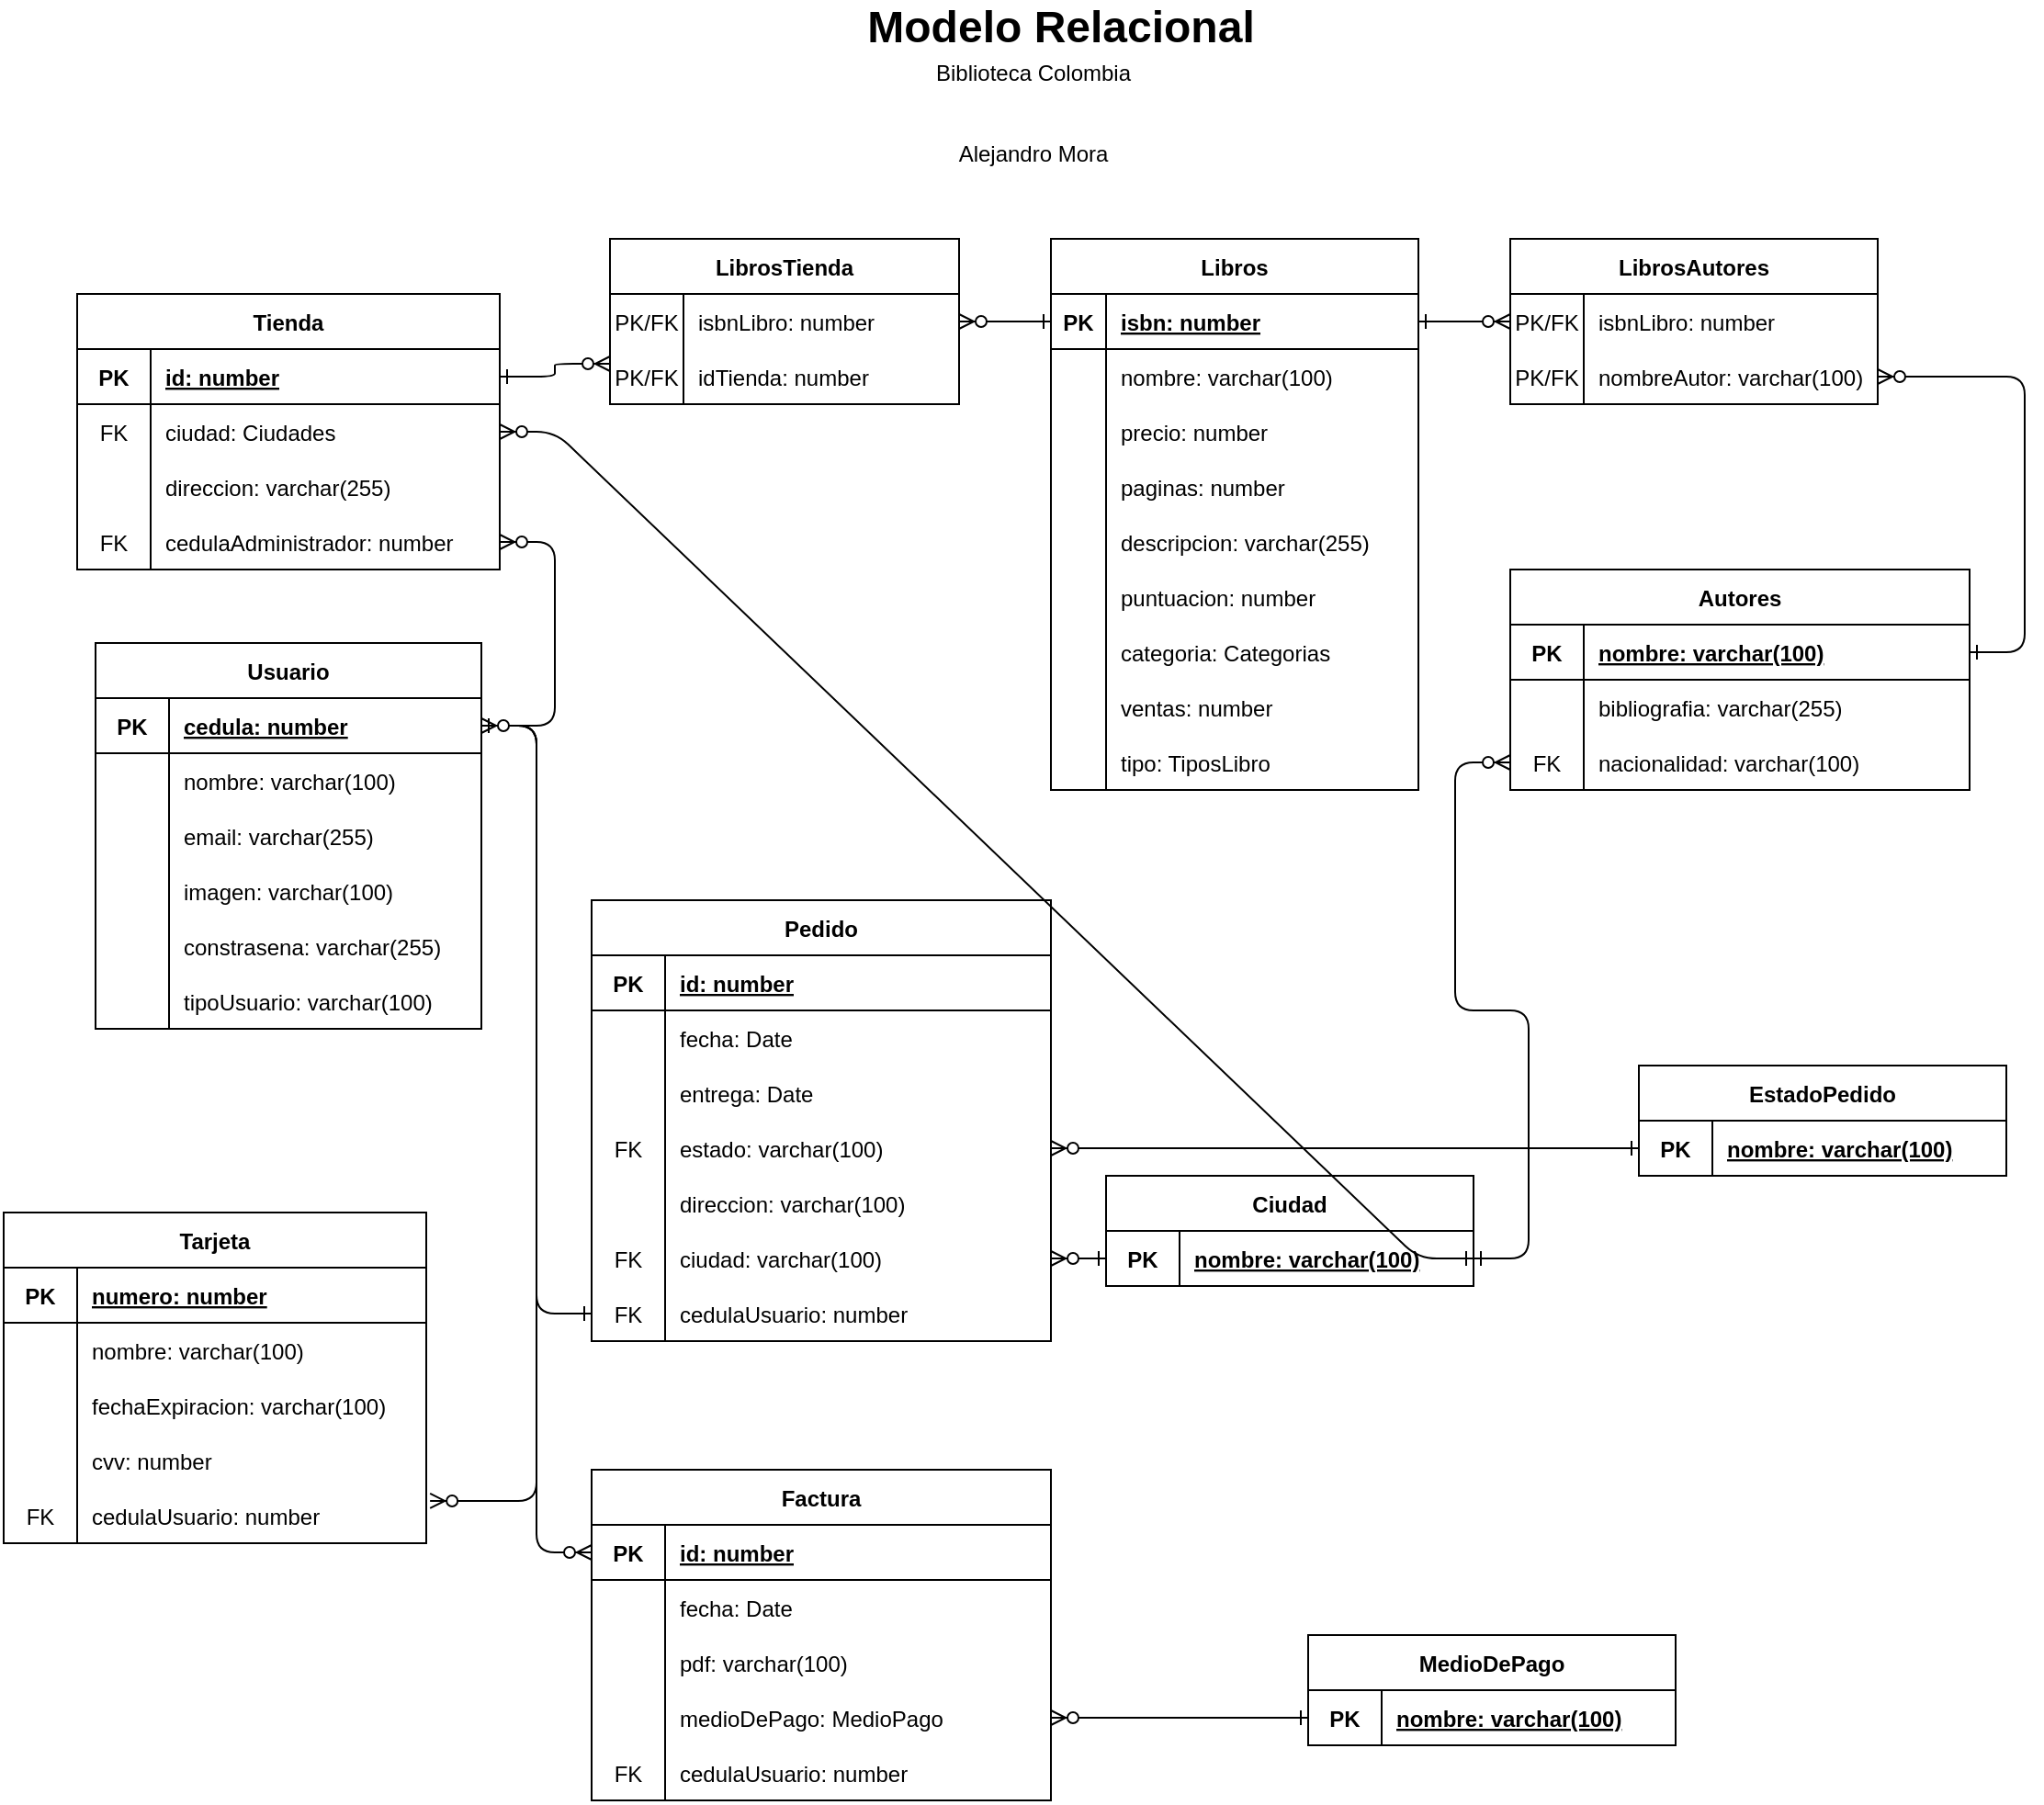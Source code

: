 <mxfile version="16.1.2" type="device"><diagram id="R2lEEEUBdFMjLlhIrx00" name="Page-1"><mxGraphModel dx="1717" dy="552" grid="1" gridSize="10" guides="1" tooltips="1" connect="1" arrows="1" fold="1" page="1" pageScale="1" pageWidth="850" pageHeight="1100" math="0" shadow="0" extFonts="Permanent Marker^https://fonts.googleapis.com/css?family=Permanent+Marker"><root><mxCell id="0"/><mxCell id="1" parent="0"/><mxCell id="C-vyLk0tnHw3VtMMgP7b-1" value="" style="edgeStyle=entityRelationEdgeStyle;endArrow=ERzeroToMany;startArrow=ERone;endFill=1;startFill=0;exitX=1;exitY=0.5;exitDx=0;exitDy=0;entryX=0;entryY=0.5;entryDx=0;entryDy=0;" parent="1" source="BovFA_eHr5JVN5xPc-8u-8" target="BovFA_eHr5JVN5xPc-8u-56" edge="1"><mxGeometry width="100" height="100" relative="1" as="geometry"><mxPoint x="530" y="265" as="sourcePoint"/><mxPoint x="440" y="620" as="targetPoint"/></mxGeometry></mxCell><mxCell id="C-vyLk0tnHw3VtMMgP7b-12" value="" style="edgeStyle=entityRelationEdgeStyle;endArrow=ERzeroToMany;startArrow=ERone;endFill=1;startFill=0;entryX=1.009;entryY=0.233;entryDx=0;entryDy=0;entryPerimeter=0;" parent="1" target="BovFA_eHr5JVN5xPc-8u-149" edge="1"><mxGeometry width="100" height="100" relative="1" as="geometry"><mxPoint x="110" y="465" as="sourcePoint"/><mxPoint x="240" y="680" as="targetPoint"/></mxGeometry></mxCell><mxCell id="C-vyLk0tnHw3VtMMgP7b-2" value="LibrosAutores" style="shape=table;startSize=30;container=1;collapsible=1;childLayout=tableLayout;fixedRows=1;rowLines=0;fontStyle=1;align=center;resizeLast=1;" parent="1" vertex="1"><mxGeometry x="670" y="200" width="200" height="90" as="geometry"/></mxCell><mxCell id="BovFA_eHr5JVN5xPc-8u-56" value="" style="shape=partialRectangle;collapsible=0;dropTarget=0;pointerEvents=0;fillColor=none;top=0;left=0;bottom=0;right=0;points=[[0,0.5],[1,0.5]];portConstraint=eastwest;fontSize=12;strokeWidth=3;" vertex="1" parent="C-vyLk0tnHw3VtMMgP7b-2"><mxGeometry y="30" width="200" height="30" as="geometry"/></mxCell><mxCell id="BovFA_eHr5JVN5xPc-8u-57" value="PK/FK" style="shape=partialRectangle;connectable=0;fillColor=none;top=0;left=0;bottom=0;right=0;fontStyle=0;overflow=hidden;fontSize=12;strokeWidth=3;" vertex="1" parent="BovFA_eHr5JVN5xPc-8u-56"><mxGeometry width="40" height="30" as="geometry"><mxRectangle width="40" height="30" as="alternateBounds"/></mxGeometry></mxCell><mxCell id="BovFA_eHr5JVN5xPc-8u-58" value="isbnLibro: number" style="shape=partialRectangle;connectable=0;fillColor=none;top=0;left=0;bottom=0;right=0;align=left;spacingLeft=6;fontStyle=0;overflow=hidden;fontSize=12;strokeWidth=3;" vertex="1" parent="BovFA_eHr5JVN5xPc-8u-56"><mxGeometry x="40" width="160" height="30" as="geometry"><mxRectangle width="160" height="30" as="alternateBounds"/></mxGeometry></mxCell><mxCell id="BovFA_eHr5JVN5xPc-8u-59" value="" style="shape=partialRectangle;collapsible=0;dropTarget=0;pointerEvents=0;fillColor=none;top=0;left=0;bottom=0;right=0;points=[[0,0.5],[1,0.5]];portConstraint=eastwest;fontSize=12;strokeWidth=3;" vertex="1" parent="C-vyLk0tnHw3VtMMgP7b-2"><mxGeometry y="60" width="200" height="30" as="geometry"/></mxCell><mxCell id="BovFA_eHr5JVN5xPc-8u-60" value="PK/FK" style="shape=partialRectangle;connectable=0;fillColor=none;top=0;left=0;bottom=0;right=0;fontStyle=0;overflow=hidden;fontSize=12;strokeWidth=3;" vertex="1" parent="BovFA_eHr5JVN5xPc-8u-59"><mxGeometry width="40" height="30" as="geometry"><mxRectangle width="40" height="30" as="alternateBounds"/></mxGeometry></mxCell><mxCell id="BovFA_eHr5JVN5xPc-8u-61" value="nombreAutor: varchar(100)" style="shape=partialRectangle;connectable=0;fillColor=none;top=0;left=0;bottom=0;right=0;align=left;spacingLeft=6;fontStyle=0;overflow=hidden;fontSize=12;strokeWidth=3;" vertex="1" parent="BovFA_eHr5JVN5xPc-8u-59"><mxGeometry x="40" width="160" height="30" as="geometry"><mxRectangle width="160" height="30" as="alternateBounds"/></mxGeometry></mxCell><mxCell id="BovFA_eHr5JVN5xPc-8u-2" value="&lt;b&gt;Modelo Relacional&lt;/b&gt;" style="text;html=1;align=center;verticalAlign=middle;resizable=0;points=[];autosize=1;strokeColor=none;fillColor=none;fontSize=24;" vertex="1" parent="1"><mxGeometry x="310" y="70" width="230" height="30" as="geometry"/></mxCell><mxCell id="BovFA_eHr5JVN5xPc-8u-3" value="&lt;font style=&quot;font-size: 12px&quot;&gt;Alejandro Mora&lt;/font&gt;" style="text;html=1;align=center;verticalAlign=middle;resizable=0;points=[];autosize=1;strokeColor=none;fillColor=none;fontSize=24;" vertex="1" parent="1"><mxGeometry x="360" y="130" width="100" height="40" as="geometry"/></mxCell><mxCell id="BovFA_eHr5JVN5xPc-8u-4" value="Biblioteca Colombia" style="text;html=1;align=center;verticalAlign=middle;resizable=0;points=[];autosize=1;strokeColor=none;fillColor=none;fontSize=12;" vertex="1" parent="1"><mxGeometry x="350" y="100" width="120" height="20" as="geometry"/></mxCell><mxCell id="BovFA_eHr5JVN5xPc-8u-7" value="Libros" style="shape=table;startSize=30;container=1;collapsible=1;childLayout=tableLayout;fixedRows=1;rowLines=0;fontStyle=1;align=center;resizeLast=1;fontSize=12;" vertex="1" parent="1"><mxGeometry x="420" y="200" width="200" height="300" as="geometry"/></mxCell><mxCell id="BovFA_eHr5JVN5xPc-8u-8" value="" style="shape=partialRectangle;collapsible=0;dropTarget=0;pointerEvents=0;fillColor=none;top=0;left=0;bottom=1;right=0;points=[[0,0.5],[1,0.5]];portConstraint=eastwest;fontSize=12;" vertex="1" parent="BovFA_eHr5JVN5xPc-8u-7"><mxGeometry y="30" width="200" height="30" as="geometry"/></mxCell><mxCell id="BovFA_eHr5JVN5xPc-8u-9" value="PK" style="shape=partialRectangle;connectable=0;fillColor=none;top=0;left=0;bottom=0;right=0;fontStyle=1;overflow=hidden;fontSize=12;" vertex="1" parent="BovFA_eHr5JVN5xPc-8u-8"><mxGeometry width="30" height="30" as="geometry"><mxRectangle width="30" height="30" as="alternateBounds"/></mxGeometry></mxCell><mxCell id="BovFA_eHr5JVN5xPc-8u-10" value="isbn: number" style="shape=partialRectangle;connectable=0;fillColor=none;top=0;left=0;bottom=0;right=0;align=left;spacingLeft=6;fontStyle=5;overflow=hidden;fontSize=12;" vertex="1" parent="BovFA_eHr5JVN5xPc-8u-8"><mxGeometry x="30" width="170" height="30" as="geometry"><mxRectangle width="170" height="30" as="alternateBounds"/></mxGeometry></mxCell><mxCell id="BovFA_eHr5JVN5xPc-8u-11" value="" style="shape=partialRectangle;collapsible=0;dropTarget=0;pointerEvents=0;fillColor=none;top=0;left=0;bottom=0;right=0;points=[[0,0.5],[1,0.5]];portConstraint=eastwest;fontSize=12;" vertex="1" parent="BovFA_eHr5JVN5xPc-8u-7"><mxGeometry y="60" width="200" height="30" as="geometry"/></mxCell><mxCell id="BovFA_eHr5JVN5xPc-8u-12" value="" style="shape=partialRectangle;connectable=0;fillColor=none;top=0;left=0;bottom=0;right=0;editable=1;overflow=hidden;fontSize=12;" vertex="1" parent="BovFA_eHr5JVN5xPc-8u-11"><mxGeometry width="30" height="30" as="geometry"><mxRectangle width="30" height="30" as="alternateBounds"/></mxGeometry></mxCell><mxCell id="BovFA_eHr5JVN5xPc-8u-13" value="nombre: varchar(100)" style="shape=partialRectangle;connectable=0;fillColor=none;top=0;left=0;bottom=0;right=0;align=left;spacingLeft=6;overflow=hidden;fontSize=12;" vertex="1" parent="BovFA_eHr5JVN5xPc-8u-11"><mxGeometry x="30" width="170" height="30" as="geometry"><mxRectangle width="170" height="30" as="alternateBounds"/></mxGeometry></mxCell><mxCell id="BovFA_eHr5JVN5xPc-8u-14" value="" style="shape=partialRectangle;collapsible=0;dropTarget=0;pointerEvents=0;fillColor=none;top=0;left=0;bottom=0;right=0;points=[[0,0.5],[1,0.5]];portConstraint=eastwest;fontSize=12;" vertex="1" parent="BovFA_eHr5JVN5xPc-8u-7"><mxGeometry y="90" width="200" height="30" as="geometry"/></mxCell><mxCell id="BovFA_eHr5JVN5xPc-8u-15" value="" style="shape=partialRectangle;connectable=0;fillColor=none;top=0;left=0;bottom=0;right=0;editable=1;overflow=hidden;fontSize=12;" vertex="1" parent="BovFA_eHr5JVN5xPc-8u-14"><mxGeometry width="30" height="30" as="geometry"><mxRectangle width="30" height="30" as="alternateBounds"/></mxGeometry></mxCell><mxCell id="BovFA_eHr5JVN5xPc-8u-16" value="precio: number" style="shape=partialRectangle;connectable=0;fillColor=none;top=0;left=0;bottom=0;right=0;align=left;spacingLeft=6;overflow=hidden;fontSize=12;" vertex="1" parent="BovFA_eHr5JVN5xPc-8u-14"><mxGeometry x="30" width="170" height="30" as="geometry"><mxRectangle width="170" height="30" as="alternateBounds"/></mxGeometry></mxCell><mxCell id="BovFA_eHr5JVN5xPc-8u-17" value="" style="shape=partialRectangle;collapsible=0;dropTarget=0;pointerEvents=0;fillColor=none;top=0;left=0;bottom=0;right=0;points=[[0,0.5],[1,0.5]];portConstraint=eastwest;fontSize=12;" vertex="1" parent="BovFA_eHr5JVN5xPc-8u-7"><mxGeometry y="120" width="200" height="30" as="geometry"/></mxCell><mxCell id="BovFA_eHr5JVN5xPc-8u-18" value="" style="shape=partialRectangle;connectable=0;fillColor=none;top=0;left=0;bottom=0;right=0;editable=1;overflow=hidden;fontSize=12;" vertex="1" parent="BovFA_eHr5JVN5xPc-8u-17"><mxGeometry width="30" height="30" as="geometry"><mxRectangle width="30" height="30" as="alternateBounds"/></mxGeometry></mxCell><mxCell id="BovFA_eHr5JVN5xPc-8u-19" value="paginas: number" style="shape=partialRectangle;connectable=0;fillColor=none;top=0;left=0;bottom=0;right=0;align=left;spacingLeft=6;overflow=hidden;fontSize=12;" vertex="1" parent="BovFA_eHr5JVN5xPc-8u-17"><mxGeometry x="30" width="170" height="30" as="geometry"><mxRectangle width="170" height="30" as="alternateBounds"/></mxGeometry></mxCell><mxCell id="BovFA_eHr5JVN5xPc-8u-24" value="" style="shape=partialRectangle;collapsible=0;dropTarget=0;pointerEvents=0;fillColor=none;top=0;left=0;bottom=0;right=0;points=[[0,0.5],[1,0.5]];portConstraint=eastwest;fontSize=12;strokeWidth=3;" vertex="1" parent="BovFA_eHr5JVN5xPc-8u-7"><mxGeometry y="150" width="200" height="30" as="geometry"/></mxCell><mxCell id="BovFA_eHr5JVN5xPc-8u-25" value="" style="shape=partialRectangle;connectable=0;fillColor=none;top=0;left=0;bottom=0;right=0;editable=1;overflow=hidden;fontSize=12;strokeWidth=3;" vertex="1" parent="BovFA_eHr5JVN5xPc-8u-24"><mxGeometry width="30" height="30" as="geometry"><mxRectangle width="30" height="30" as="alternateBounds"/></mxGeometry></mxCell><mxCell id="BovFA_eHr5JVN5xPc-8u-26" value="descripcion: varchar(255)" style="shape=partialRectangle;connectable=0;fillColor=none;top=0;left=0;bottom=0;right=0;align=left;spacingLeft=6;overflow=hidden;fontSize=12;strokeWidth=3;" vertex="1" parent="BovFA_eHr5JVN5xPc-8u-24"><mxGeometry x="30" width="170" height="30" as="geometry"><mxRectangle width="170" height="30" as="alternateBounds"/></mxGeometry></mxCell><mxCell id="BovFA_eHr5JVN5xPc-8u-27" value="" style="shape=partialRectangle;collapsible=0;dropTarget=0;pointerEvents=0;fillColor=none;top=0;left=0;bottom=0;right=0;points=[[0,0.5],[1,0.5]];portConstraint=eastwest;fontSize=12;strokeWidth=3;" vertex="1" parent="BovFA_eHr5JVN5xPc-8u-7"><mxGeometry y="180" width="200" height="30" as="geometry"/></mxCell><mxCell id="BovFA_eHr5JVN5xPc-8u-28" value="" style="shape=partialRectangle;connectable=0;fillColor=none;top=0;left=0;bottom=0;right=0;editable=1;overflow=hidden;fontSize=12;strokeWidth=3;" vertex="1" parent="BovFA_eHr5JVN5xPc-8u-27"><mxGeometry width="30" height="30" as="geometry"><mxRectangle width="30" height="30" as="alternateBounds"/></mxGeometry></mxCell><mxCell id="BovFA_eHr5JVN5xPc-8u-29" value="puntuacion: number" style="shape=partialRectangle;connectable=0;fillColor=none;top=0;left=0;bottom=0;right=0;align=left;spacingLeft=6;overflow=hidden;fontSize=12;strokeWidth=3;" vertex="1" parent="BovFA_eHr5JVN5xPc-8u-27"><mxGeometry x="30" width="170" height="30" as="geometry"><mxRectangle width="170" height="30" as="alternateBounds"/></mxGeometry></mxCell><mxCell id="BovFA_eHr5JVN5xPc-8u-30" value="" style="shape=partialRectangle;collapsible=0;dropTarget=0;pointerEvents=0;fillColor=none;top=0;left=0;bottom=0;right=0;points=[[0,0.5],[1,0.5]];portConstraint=eastwest;fontSize=12;strokeWidth=3;" vertex="1" parent="BovFA_eHr5JVN5xPc-8u-7"><mxGeometry y="210" width="200" height="30" as="geometry"/></mxCell><mxCell id="BovFA_eHr5JVN5xPc-8u-31" value="" style="shape=partialRectangle;connectable=0;fillColor=none;top=0;left=0;bottom=0;right=0;editable=1;overflow=hidden;fontSize=12;strokeWidth=3;" vertex="1" parent="BovFA_eHr5JVN5xPc-8u-30"><mxGeometry width="30" height="30" as="geometry"><mxRectangle width="30" height="30" as="alternateBounds"/></mxGeometry></mxCell><mxCell id="BovFA_eHr5JVN5xPc-8u-32" value="categoria: Categorias" style="shape=partialRectangle;connectable=0;fillColor=none;top=0;left=0;bottom=0;right=0;align=left;spacingLeft=6;overflow=hidden;fontSize=12;strokeWidth=3;" vertex="1" parent="BovFA_eHr5JVN5xPc-8u-30"><mxGeometry x="30" width="170" height="30" as="geometry"><mxRectangle width="170" height="30" as="alternateBounds"/></mxGeometry></mxCell><mxCell id="BovFA_eHr5JVN5xPc-8u-33" value="" style="shape=partialRectangle;collapsible=0;dropTarget=0;pointerEvents=0;fillColor=none;top=0;left=0;bottom=0;right=0;points=[[0,0.5],[1,0.5]];portConstraint=eastwest;fontSize=12;strokeWidth=3;" vertex="1" parent="BovFA_eHr5JVN5xPc-8u-7"><mxGeometry y="240" width="200" height="30" as="geometry"/></mxCell><mxCell id="BovFA_eHr5JVN5xPc-8u-34" value="" style="shape=partialRectangle;connectable=0;fillColor=none;top=0;left=0;bottom=0;right=0;editable=1;overflow=hidden;fontSize=12;strokeWidth=3;" vertex="1" parent="BovFA_eHr5JVN5xPc-8u-33"><mxGeometry width="30" height="30" as="geometry"><mxRectangle width="30" height="30" as="alternateBounds"/></mxGeometry></mxCell><mxCell id="BovFA_eHr5JVN5xPc-8u-35" value="ventas: number" style="shape=partialRectangle;connectable=0;fillColor=none;top=0;left=0;bottom=0;right=0;align=left;spacingLeft=6;overflow=hidden;fontSize=12;strokeWidth=3;" vertex="1" parent="BovFA_eHr5JVN5xPc-8u-33"><mxGeometry x="30" width="170" height="30" as="geometry"><mxRectangle width="170" height="30" as="alternateBounds"/></mxGeometry></mxCell><mxCell id="BovFA_eHr5JVN5xPc-8u-40" value="" style="shape=partialRectangle;collapsible=0;dropTarget=0;pointerEvents=0;fillColor=none;top=0;left=0;bottom=0;right=0;points=[[0,0.5],[1,0.5]];portConstraint=eastwest;fontSize=12;strokeWidth=3;" vertex="1" parent="BovFA_eHr5JVN5xPc-8u-7"><mxGeometry y="270" width="200" height="30" as="geometry"/></mxCell><mxCell id="BovFA_eHr5JVN5xPc-8u-41" value="" style="shape=partialRectangle;connectable=0;fillColor=none;top=0;left=0;bottom=0;right=0;editable=1;overflow=hidden;fontSize=12;strokeWidth=3;" vertex="1" parent="BovFA_eHr5JVN5xPc-8u-40"><mxGeometry width="30" height="30" as="geometry"><mxRectangle width="30" height="30" as="alternateBounds"/></mxGeometry></mxCell><mxCell id="BovFA_eHr5JVN5xPc-8u-42" value="tipo: TiposLibro" style="shape=partialRectangle;connectable=0;fillColor=none;top=0;left=0;bottom=0;right=0;align=left;spacingLeft=6;overflow=hidden;fontSize=12;strokeWidth=3;" vertex="1" parent="BovFA_eHr5JVN5xPc-8u-40"><mxGeometry x="30" width="170" height="30" as="geometry"><mxRectangle width="170" height="30" as="alternateBounds"/></mxGeometry></mxCell><mxCell id="BovFA_eHr5JVN5xPc-8u-43" value="Autores" style="shape=table;startSize=30;container=1;collapsible=1;childLayout=tableLayout;fixedRows=1;rowLines=0;fontStyle=1;align=center;resizeLast=1;" vertex="1" parent="1"><mxGeometry x="670" y="380" width="250" height="120" as="geometry"/></mxCell><mxCell id="BovFA_eHr5JVN5xPc-8u-44" value="" style="shape=partialRectangle;collapsible=0;dropTarget=0;pointerEvents=0;fillColor=none;points=[[0,0.5],[1,0.5]];portConstraint=eastwest;top=0;left=0;right=0;bottom=1;" vertex="1" parent="BovFA_eHr5JVN5xPc-8u-43"><mxGeometry y="30" width="250" height="30" as="geometry"/></mxCell><mxCell id="BovFA_eHr5JVN5xPc-8u-45" value="PK" style="shape=partialRectangle;overflow=hidden;connectable=0;fillColor=none;top=0;left=0;bottom=0;right=0;fontStyle=1;" vertex="1" parent="BovFA_eHr5JVN5xPc-8u-44"><mxGeometry width="40" height="30" as="geometry"><mxRectangle width="40" height="30" as="alternateBounds"/></mxGeometry></mxCell><mxCell id="BovFA_eHr5JVN5xPc-8u-46" value="nombre: varchar(100)" style="shape=partialRectangle;overflow=hidden;connectable=0;fillColor=none;top=0;left=0;bottom=0;right=0;align=left;spacingLeft=6;fontStyle=5;" vertex="1" parent="BovFA_eHr5JVN5xPc-8u-44"><mxGeometry x="40" width="210" height="30" as="geometry"><mxRectangle width="210" height="30" as="alternateBounds"/></mxGeometry></mxCell><mxCell id="BovFA_eHr5JVN5xPc-8u-62" value="" style="shape=partialRectangle;collapsible=0;dropTarget=0;pointerEvents=0;fillColor=none;top=0;left=0;bottom=0;right=0;points=[[0,0.5],[1,0.5]];portConstraint=eastwest;fontSize=12;strokeWidth=3;" vertex="1" parent="BovFA_eHr5JVN5xPc-8u-43"><mxGeometry y="60" width="250" height="30" as="geometry"/></mxCell><mxCell id="BovFA_eHr5JVN5xPc-8u-63" value="" style="shape=partialRectangle;connectable=0;fillColor=none;top=0;left=0;bottom=0;right=0;editable=1;overflow=hidden;fontSize=12;strokeWidth=3;" vertex="1" parent="BovFA_eHr5JVN5xPc-8u-62"><mxGeometry width="40" height="30" as="geometry"><mxRectangle width="40" height="30" as="alternateBounds"/></mxGeometry></mxCell><mxCell id="BovFA_eHr5JVN5xPc-8u-64" value="bibliografia: varchar(255)" style="shape=partialRectangle;connectable=0;fillColor=none;top=0;left=0;bottom=0;right=0;align=left;spacingLeft=6;overflow=hidden;fontSize=12;strokeWidth=3;" vertex="1" parent="BovFA_eHr5JVN5xPc-8u-62"><mxGeometry x="40" width="210" height="30" as="geometry"><mxRectangle width="210" height="30" as="alternateBounds"/></mxGeometry></mxCell><mxCell id="BovFA_eHr5JVN5xPc-8u-47" value="" style="shape=partialRectangle;collapsible=0;dropTarget=0;pointerEvents=0;fillColor=none;points=[[0,0.5],[1,0.5]];portConstraint=eastwest;top=0;left=0;right=0;bottom=0;" vertex="1" parent="BovFA_eHr5JVN5xPc-8u-43"><mxGeometry y="90" width="250" height="30" as="geometry"/></mxCell><mxCell id="BovFA_eHr5JVN5xPc-8u-48" value="FK" style="shape=partialRectangle;overflow=hidden;connectable=0;fillColor=none;top=0;left=0;bottom=0;right=0;" vertex="1" parent="BovFA_eHr5JVN5xPc-8u-47"><mxGeometry width="40" height="30" as="geometry"><mxRectangle width="40" height="30" as="alternateBounds"/></mxGeometry></mxCell><mxCell id="BovFA_eHr5JVN5xPc-8u-49" value="nacionalidad: varchar(100)" style="shape=partialRectangle;overflow=hidden;connectable=0;fillColor=none;top=0;left=0;bottom=0;right=0;align=left;spacingLeft=6;" vertex="1" parent="BovFA_eHr5JVN5xPc-8u-47"><mxGeometry x="40" width="210" height="30" as="geometry"><mxRectangle width="210" height="30" as="alternateBounds"/></mxGeometry></mxCell><mxCell id="BovFA_eHr5JVN5xPc-8u-65" value="" style="edgeStyle=entityRelationEdgeStyle;endArrow=ERzeroToMany;startArrow=ERone;endFill=1;startFill=0;" edge="1" parent="1" target="BovFA_eHr5JVN5xPc-8u-59"><mxGeometry width="100" height="100" relative="1" as="geometry"><mxPoint x="920" y="425" as="sourcePoint"/><mxPoint x="880" y="275" as="targetPoint"/></mxGeometry></mxCell><mxCell id="BovFA_eHr5JVN5xPc-8u-66" value="LibrosTienda" style="shape=table;startSize=30;container=1;collapsible=1;childLayout=tableLayout;fixedRows=1;rowLines=0;fontStyle=1;align=center;resizeLast=1;" vertex="1" parent="1"><mxGeometry x="180" y="200" width="190" height="90" as="geometry"/></mxCell><mxCell id="BovFA_eHr5JVN5xPc-8u-67" value="" style="shape=partialRectangle;collapsible=0;dropTarget=0;pointerEvents=0;fillColor=none;top=0;left=0;bottom=0;right=0;points=[[0,0.5],[1,0.5]];portConstraint=eastwest;fontSize=12;strokeWidth=3;" vertex="1" parent="BovFA_eHr5JVN5xPc-8u-66"><mxGeometry y="30" width="190" height="30" as="geometry"/></mxCell><mxCell id="BovFA_eHr5JVN5xPc-8u-68" value="PK/FK" style="shape=partialRectangle;connectable=0;fillColor=none;top=0;left=0;bottom=0;right=0;fontStyle=0;overflow=hidden;fontSize=12;strokeWidth=3;" vertex="1" parent="BovFA_eHr5JVN5xPc-8u-67"><mxGeometry width="40" height="30" as="geometry"><mxRectangle width="40" height="30" as="alternateBounds"/></mxGeometry></mxCell><mxCell id="BovFA_eHr5JVN5xPc-8u-69" value="isbnLibro: number" style="shape=partialRectangle;connectable=0;fillColor=none;top=0;left=0;bottom=0;right=0;align=left;spacingLeft=6;fontStyle=0;overflow=hidden;fontSize=12;strokeWidth=3;" vertex="1" parent="BovFA_eHr5JVN5xPc-8u-67"><mxGeometry x="40" width="150" height="30" as="geometry"><mxRectangle width="150" height="30" as="alternateBounds"/></mxGeometry></mxCell><mxCell id="BovFA_eHr5JVN5xPc-8u-70" value="" style="shape=partialRectangle;collapsible=0;dropTarget=0;pointerEvents=0;fillColor=none;top=0;left=0;bottom=0;right=0;points=[[0,0.5],[1,0.5]];portConstraint=eastwest;fontSize=12;strokeWidth=3;" vertex="1" parent="BovFA_eHr5JVN5xPc-8u-66"><mxGeometry y="60" width="190" height="30" as="geometry"/></mxCell><mxCell id="BovFA_eHr5JVN5xPc-8u-71" value="PK/FK" style="shape=partialRectangle;connectable=0;fillColor=none;top=0;left=0;bottom=0;right=0;fontStyle=0;overflow=hidden;fontSize=12;strokeWidth=3;" vertex="1" parent="BovFA_eHr5JVN5xPc-8u-70"><mxGeometry width="40" height="30" as="geometry"><mxRectangle width="40" height="30" as="alternateBounds"/></mxGeometry></mxCell><mxCell id="BovFA_eHr5JVN5xPc-8u-72" value="idTienda: number" style="shape=partialRectangle;connectable=0;fillColor=none;top=0;left=0;bottom=0;right=0;align=left;spacingLeft=6;fontStyle=0;overflow=hidden;fontSize=12;strokeWidth=3;" vertex="1" parent="BovFA_eHr5JVN5xPc-8u-70"><mxGeometry x="40" width="150" height="30" as="geometry"><mxRectangle width="150" height="30" as="alternateBounds"/></mxGeometry></mxCell><mxCell id="BovFA_eHr5JVN5xPc-8u-92" value="" style="edgeStyle=entityRelationEdgeStyle;endArrow=ERzeroToMany;startArrow=ERone;endFill=1;startFill=0;exitX=0;exitY=0.5;exitDx=0;exitDy=0;entryX=1;entryY=0.5;entryDx=0;entryDy=0;" edge="1" parent="1" source="BovFA_eHr5JVN5xPc-8u-8" target="BovFA_eHr5JVN5xPc-8u-67"><mxGeometry width="100" height="100" relative="1" as="geometry"><mxPoint x="630" y="255" as="sourcePoint"/><mxPoint x="700" y="255" as="targetPoint"/></mxGeometry></mxCell><mxCell id="BovFA_eHr5JVN5xPc-8u-93" value="Tienda" style="shape=table;startSize=30;container=1;collapsible=1;childLayout=tableLayout;fixedRows=1;rowLines=0;fontStyle=1;align=center;resizeLast=1;" vertex="1" parent="1"><mxGeometry x="-110" y="230" width="230" height="150" as="geometry"/></mxCell><mxCell id="BovFA_eHr5JVN5xPc-8u-94" value="" style="shape=partialRectangle;collapsible=0;dropTarget=0;pointerEvents=0;fillColor=none;points=[[0,0.5],[1,0.5]];portConstraint=eastwest;top=0;left=0;right=0;bottom=1;" vertex="1" parent="BovFA_eHr5JVN5xPc-8u-93"><mxGeometry y="30" width="230" height="30" as="geometry"/></mxCell><mxCell id="BovFA_eHr5JVN5xPc-8u-95" value="PK" style="shape=partialRectangle;overflow=hidden;connectable=0;fillColor=none;top=0;left=0;bottom=0;right=0;fontStyle=1;" vertex="1" parent="BovFA_eHr5JVN5xPc-8u-94"><mxGeometry width="40" height="30" as="geometry"><mxRectangle width="40" height="30" as="alternateBounds"/></mxGeometry></mxCell><mxCell id="BovFA_eHr5JVN5xPc-8u-96" value="id: number" style="shape=partialRectangle;overflow=hidden;connectable=0;fillColor=none;top=0;left=0;bottom=0;right=0;align=left;spacingLeft=6;fontStyle=5;" vertex="1" parent="BovFA_eHr5JVN5xPc-8u-94"><mxGeometry x="40" width="190" height="30" as="geometry"><mxRectangle width="190" height="30" as="alternateBounds"/></mxGeometry></mxCell><mxCell id="BovFA_eHr5JVN5xPc-8u-97" value="" style="shape=partialRectangle;collapsible=0;dropTarget=0;pointerEvents=0;fillColor=none;top=0;left=0;bottom=0;right=0;points=[[0,0.5],[1,0.5]];portConstraint=eastwest;fontSize=12;strokeWidth=3;" vertex="1" parent="BovFA_eHr5JVN5xPc-8u-93"><mxGeometry y="60" width="230" height="30" as="geometry"/></mxCell><mxCell id="BovFA_eHr5JVN5xPc-8u-98" value="" style="shape=partialRectangle;connectable=0;fillColor=none;top=0;left=0;bottom=0;right=0;editable=1;overflow=hidden;fontSize=12;strokeWidth=3;" vertex="1" parent="BovFA_eHr5JVN5xPc-8u-97"><mxGeometry width="40" height="30" as="geometry"><mxRectangle width="40" height="30" as="alternateBounds"/></mxGeometry></mxCell><mxCell id="BovFA_eHr5JVN5xPc-8u-99" value="ciudad: Ciudades" style="shape=partialRectangle;connectable=0;fillColor=none;top=0;left=0;bottom=0;right=0;align=left;spacingLeft=6;overflow=hidden;fontSize=12;strokeWidth=3;" vertex="1" parent="BovFA_eHr5JVN5xPc-8u-97"><mxGeometry x="40" width="190" height="30" as="geometry"><mxRectangle width="190" height="30" as="alternateBounds"/></mxGeometry></mxCell><mxCell id="BovFA_eHr5JVN5xPc-8u-100" value="" style="shape=partialRectangle;collapsible=0;dropTarget=0;pointerEvents=0;fillColor=none;points=[[0,0.5],[1,0.5]];portConstraint=eastwest;top=0;left=0;right=0;bottom=0;" vertex="1" parent="BovFA_eHr5JVN5xPc-8u-93"><mxGeometry y="90" width="230" height="30" as="geometry"/></mxCell><mxCell id="BovFA_eHr5JVN5xPc-8u-101" value="" style="shape=partialRectangle;overflow=hidden;connectable=0;fillColor=none;top=0;left=0;bottom=0;right=0;" vertex="1" parent="BovFA_eHr5JVN5xPc-8u-100"><mxGeometry width="40" height="30" as="geometry"><mxRectangle width="40" height="30" as="alternateBounds"/></mxGeometry></mxCell><mxCell id="BovFA_eHr5JVN5xPc-8u-102" value="direccion: varchar(255)" style="shape=partialRectangle;overflow=hidden;connectable=0;fillColor=none;top=0;left=0;bottom=0;right=0;align=left;spacingLeft=6;" vertex="1" parent="BovFA_eHr5JVN5xPc-8u-100"><mxGeometry x="40" width="190" height="30" as="geometry"><mxRectangle width="190" height="30" as="alternateBounds"/></mxGeometry></mxCell><mxCell id="BovFA_eHr5JVN5xPc-8u-103" value="" style="shape=partialRectangle;collapsible=0;dropTarget=0;pointerEvents=0;fillColor=none;points=[[0,0.5],[1,0.5]];portConstraint=eastwest;top=0;left=0;right=0;bottom=0;" vertex="1" parent="BovFA_eHr5JVN5xPc-8u-93"><mxGeometry y="120" width="230" height="30" as="geometry"/></mxCell><mxCell id="BovFA_eHr5JVN5xPc-8u-104" value="FK" style="shape=partialRectangle;overflow=hidden;connectable=0;fillColor=none;top=0;left=0;bottom=0;right=0;" vertex="1" parent="BovFA_eHr5JVN5xPc-8u-103"><mxGeometry width="40" height="30" as="geometry"><mxRectangle width="40" height="30" as="alternateBounds"/></mxGeometry></mxCell><mxCell id="BovFA_eHr5JVN5xPc-8u-105" value="cedulaAdministrador: number" style="shape=partialRectangle;overflow=hidden;connectable=0;fillColor=none;top=0;left=0;bottom=0;right=0;align=left;spacingLeft=6;" vertex="1" parent="BovFA_eHr5JVN5xPc-8u-103"><mxGeometry x="40" width="190" height="30" as="geometry"><mxRectangle width="190" height="30" as="alternateBounds"/></mxGeometry></mxCell><mxCell id="BovFA_eHr5JVN5xPc-8u-106" value="" style="edgeStyle=entityRelationEdgeStyle;endArrow=ERzeroToMany;startArrow=ERone;endFill=1;startFill=0;exitX=1;exitY=0.5;exitDx=0;exitDy=0;" edge="1" parent="1" source="BovFA_eHr5JVN5xPc-8u-94"><mxGeometry width="100" height="100" relative="1" as="geometry"><mxPoint x="430" y="255" as="sourcePoint"/><mxPoint x="180" y="268" as="targetPoint"/></mxGeometry></mxCell><mxCell id="BovFA_eHr5JVN5xPc-8u-107" value="Usuario" style="shape=table;startSize=30;container=1;collapsible=1;childLayout=tableLayout;fixedRows=1;rowLines=0;fontStyle=1;align=center;resizeLast=1;" vertex="1" parent="1"><mxGeometry x="-100" y="420" width="210" height="210" as="geometry"/></mxCell><mxCell id="BovFA_eHr5JVN5xPc-8u-108" value="" style="shape=partialRectangle;collapsible=0;dropTarget=0;pointerEvents=0;fillColor=none;points=[[0,0.5],[1,0.5]];portConstraint=eastwest;top=0;left=0;right=0;bottom=1;" vertex="1" parent="BovFA_eHr5JVN5xPc-8u-107"><mxGeometry y="30" width="210" height="30" as="geometry"/></mxCell><mxCell id="BovFA_eHr5JVN5xPc-8u-109" value="PK" style="shape=partialRectangle;overflow=hidden;connectable=0;fillColor=none;top=0;left=0;bottom=0;right=0;fontStyle=1;" vertex="1" parent="BovFA_eHr5JVN5xPc-8u-108"><mxGeometry width="40" height="30" as="geometry"><mxRectangle width="40" height="30" as="alternateBounds"/></mxGeometry></mxCell><mxCell id="BovFA_eHr5JVN5xPc-8u-110" value="cedula: number" style="shape=partialRectangle;overflow=hidden;connectable=0;fillColor=none;top=0;left=0;bottom=0;right=0;align=left;spacingLeft=6;fontStyle=5;" vertex="1" parent="BovFA_eHr5JVN5xPc-8u-108"><mxGeometry x="40" width="170" height="30" as="geometry"><mxRectangle width="170" height="30" as="alternateBounds"/></mxGeometry></mxCell><mxCell id="BovFA_eHr5JVN5xPc-8u-111" value="" style="shape=partialRectangle;collapsible=0;dropTarget=0;pointerEvents=0;fillColor=none;top=0;left=0;bottom=0;right=0;points=[[0,0.5],[1,0.5]];portConstraint=eastwest;fontSize=12;strokeWidth=3;" vertex="1" parent="BovFA_eHr5JVN5xPc-8u-107"><mxGeometry y="60" width="210" height="30" as="geometry"/></mxCell><mxCell id="BovFA_eHr5JVN5xPc-8u-112" value="" style="shape=partialRectangle;connectable=0;fillColor=none;top=0;left=0;bottom=0;right=0;editable=1;overflow=hidden;fontSize=12;strokeWidth=3;" vertex="1" parent="BovFA_eHr5JVN5xPc-8u-111"><mxGeometry width="40" height="30" as="geometry"><mxRectangle width="40" height="30" as="alternateBounds"/></mxGeometry></mxCell><mxCell id="BovFA_eHr5JVN5xPc-8u-113" value="nombre: varchar(100)" style="shape=partialRectangle;connectable=0;fillColor=none;top=0;left=0;bottom=0;right=0;align=left;spacingLeft=6;overflow=hidden;fontSize=12;strokeWidth=3;" vertex="1" parent="BovFA_eHr5JVN5xPc-8u-111"><mxGeometry x="40" width="170" height="30" as="geometry"><mxRectangle width="170" height="30" as="alternateBounds"/></mxGeometry></mxCell><mxCell id="BovFA_eHr5JVN5xPc-8u-114" value="" style="shape=partialRectangle;collapsible=0;dropTarget=0;pointerEvents=0;fillColor=none;points=[[0,0.5],[1,0.5]];portConstraint=eastwest;top=0;left=0;right=0;bottom=0;" vertex="1" parent="BovFA_eHr5JVN5xPc-8u-107"><mxGeometry y="90" width="210" height="30" as="geometry"/></mxCell><mxCell id="BovFA_eHr5JVN5xPc-8u-115" value="" style="shape=partialRectangle;overflow=hidden;connectable=0;fillColor=none;top=0;left=0;bottom=0;right=0;" vertex="1" parent="BovFA_eHr5JVN5xPc-8u-114"><mxGeometry width="40" height="30" as="geometry"><mxRectangle width="40" height="30" as="alternateBounds"/></mxGeometry></mxCell><mxCell id="BovFA_eHr5JVN5xPc-8u-116" value="email: varchar(255)" style="shape=partialRectangle;overflow=hidden;connectable=0;fillColor=none;top=0;left=0;bottom=0;right=0;align=left;spacingLeft=6;" vertex="1" parent="BovFA_eHr5JVN5xPc-8u-114"><mxGeometry x="40" width="170" height="30" as="geometry"><mxRectangle width="170" height="30" as="alternateBounds"/></mxGeometry></mxCell><mxCell id="BovFA_eHr5JVN5xPc-8u-120" value="" style="shape=partialRectangle;collapsible=0;dropTarget=0;pointerEvents=0;fillColor=none;top=0;left=0;bottom=0;right=0;points=[[0,0.5],[1,0.5]];portConstraint=eastwest;fontSize=12;strokeWidth=3;" vertex="1" parent="BovFA_eHr5JVN5xPc-8u-107"><mxGeometry y="120" width="210" height="30" as="geometry"/></mxCell><mxCell id="BovFA_eHr5JVN5xPc-8u-121" value="" style="shape=partialRectangle;connectable=0;fillColor=none;top=0;left=0;bottom=0;right=0;editable=1;overflow=hidden;fontSize=12;strokeWidth=3;" vertex="1" parent="BovFA_eHr5JVN5xPc-8u-120"><mxGeometry width="40" height="30" as="geometry"><mxRectangle width="40" height="30" as="alternateBounds"/></mxGeometry></mxCell><mxCell id="BovFA_eHr5JVN5xPc-8u-122" value="imagen: varchar(100)" style="shape=partialRectangle;connectable=0;fillColor=none;top=0;left=0;bottom=0;right=0;align=left;spacingLeft=6;overflow=hidden;fontSize=12;strokeWidth=3;" vertex="1" parent="BovFA_eHr5JVN5xPc-8u-120"><mxGeometry x="40" width="170" height="30" as="geometry"><mxRectangle width="170" height="30" as="alternateBounds"/></mxGeometry></mxCell><mxCell id="BovFA_eHr5JVN5xPc-8u-117" value="" style="shape=partialRectangle;collapsible=0;dropTarget=0;pointerEvents=0;fillColor=none;points=[[0,0.5],[1,0.5]];portConstraint=eastwest;top=0;left=0;right=0;bottom=0;" vertex="1" parent="BovFA_eHr5JVN5xPc-8u-107"><mxGeometry y="150" width="210" height="30" as="geometry"/></mxCell><mxCell id="BovFA_eHr5JVN5xPc-8u-118" value="" style="shape=partialRectangle;overflow=hidden;connectable=0;fillColor=none;top=0;left=0;bottom=0;right=0;" vertex="1" parent="BovFA_eHr5JVN5xPc-8u-117"><mxGeometry width="40" height="30" as="geometry"><mxRectangle width="40" height="30" as="alternateBounds"/></mxGeometry></mxCell><mxCell id="BovFA_eHr5JVN5xPc-8u-119" value="constrasena: varchar(255)" style="shape=partialRectangle;overflow=hidden;connectable=0;fillColor=none;top=0;left=0;bottom=0;right=0;align=left;spacingLeft=6;" vertex="1" parent="BovFA_eHr5JVN5xPc-8u-117"><mxGeometry x="40" width="170" height="30" as="geometry"><mxRectangle width="170" height="30" as="alternateBounds"/></mxGeometry></mxCell><mxCell id="BovFA_eHr5JVN5xPc-8u-127" value="" style="shape=partialRectangle;collapsible=0;dropTarget=0;pointerEvents=0;fillColor=none;top=0;left=0;bottom=0;right=0;points=[[0,0.5],[1,0.5]];portConstraint=eastwest;fontSize=12;strokeWidth=3;" vertex="1" parent="BovFA_eHr5JVN5xPc-8u-107"><mxGeometry y="180" width="210" height="30" as="geometry"/></mxCell><mxCell id="BovFA_eHr5JVN5xPc-8u-128" value="" style="shape=partialRectangle;connectable=0;fillColor=none;top=0;left=0;bottom=0;right=0;fontStyle=0;overflow=hidden;fontSize=12;strokeWidth=3;" vertex="1" parent="BovFA_eHr5JVN5xPc-8u-127"><mxGeometry width="40" height="30" as="geometry"><mxRectangle width="40" height="30" as="alternateBounds"/></mxGeometry></mxCell><mxCell id="BovFA_eHr5JVN5xPc-8u-129" value="tipoUsuario: varchar(100)" style="shape=partialRectangle;connectable=0;fillColor=none;top=0;left=0;bottom=0;right=0;align=left;spacingLeft=6;fontStyle=0;overflow=hidden;fontSize=12;strokeWidth=3;" vertex="1" parent="BovFA_eHr5JVN5xPc-8u-127"><mxGeometry x="40" width="170" height="30" as="geometry"><mxRectangle width="170" height="30" as="alternateBounds"/></mxGeometry></mxCell><mxCell id="BovFA_eHr5JVN5xPc-8u-123" value="" style="edgeStyle=entityRelationEdgeStyle;endArrow=ERzeroToMany;startArrow=ERone;endFill=1;startFill=0;exitX=1;exitY=0.5;exitDx=0;exitDy=0;" edge="1" parent="1" source="BovFA_eHr5JVN5xPc-8u-108" target="BovFA_eHr5JVN5xPc-8u-103"><mxGeometry width="100" height="100" relative="1" as="geometry"><mxPoint x="-180" y="490" as="sourcePoint"/><mxPoint x="160" y="320" as="targetPoint"/></mxGeometry></mxCell><mxCell id="BovFA_eHr5JVN5xPc-8u-130" value="Tarjeta" style="shape=table;startSize=30;container=1;collapsible=1;childLayout=tableLayout;fixedRows=1;rowLines=0;fontStyle=1;align=center;resizeLast=1;" vertex="1" parent="1"><mxGeometry x="-150" y="730" width="230" height="180" as="geometry"/></mxCell><mxCell id="BovFA_eHr5JVN5xPc-8u-131" value="" style="shape=partialRectangle;collapsible=0;dropTarget=0;pointerEvents=0;fillColor=none;points=[[0,0.5],[1,0.5]];portConstraint=eastwest;top=0;left=0;right=0;bottom=1;" vertex="1" parent="BovFA_eHr5JVN5xPc-8u-130"><mxGeometry y="30" width="230" height="30" as="geometry"/></mxCell><mxCell id="BovFA_eHr5JVN5xPc-8u-132" value="PK" style="shape=partialRectangle;overflow=hidden;connectable=0;fillColor=none;top=0;left=0;bottom=0;right=0;fontStyle=1;" vertex="1" parent="BovFA_eHr5JVN5xPc-8u-131"><mxGeometry width="40" height="30" as="geometry"><mxRectangle width="40" height="30" as="alternateBounds"/></mxGeometry></mxCell><mxCell id="BovFA_eHr5JVN5xPc-8u-133" value="numero: number" style="shape=partialRectangle;overflow=hidden;connectable=0;fillColor=none;top=0;left=0;bottom=0;right=0;align=left;spacingLeft=6;fontStyle=5;" vertex="1" parent="BovFA_eHr5JVN5xPc-8u-131"><mxGeometry x="40" width="190" height="30" as="geometry"><mxRectangle width="190" height="30" as="alternateBounds"/></mxGeometry></mxCell><mxCell id="BovFA_eHr5JVN5xPc-8u-134" value="" style="shape=partialRectangle;collapsible=0;dropTarget=0;pointerEvents=0;fillColor=none;top=0;left=0;bottom=0;right=0;points=[[0,0.5],[1,0.5]];portConstraint=eastwest;fontSize=12;strokeWidth=3;" vertex="1" parent="BovFA_eHr5JVN5xPc-8u-130"><mxGeometry y="60" width="230" height="30" as="geometry"/></mxCell><mxCell id="BovFA_eHr5JVN5xPc-8u-135" value="" style="shape=partialRectangle;connectable=0;fillColor=none;top=0;left=0;bottom=0;right=0;editable=1;overflow=hidden;fontSize=12;strokeWidth=3;" vertex="1" parent="BovFA_eHr5JVN5xPc-8u-134"><mxGeometry width="40" height="30" as="geometry"><mxRectangle width="40" height="30" as="alternateBounds"/></mxGeometry></mxCell><mxCell id="BovFA_eHr5JVN5xPc-8u-136" value="nombre: varchar(100)" style="shape=partialRectangle;connectable=0;fillColor=none;top=0;left=0;bottom=0;right=0;align=left;spacingLeft=6;overflow=hidden;fontSize=12;strokeWidth=3;" vertex="1" parent="BovFA_eHr5JVN5xPc-8u-134"><mxGeometry x="40" width="190" height="30" as="geometry"><mxRectangle width="190" height="30" as="alternateBounds"/></mxGeometry></mxCell><mxCell id="BovFA_eHr5JVN5xPc-8u-137" value="" style="shape=partialRectangle;collapsible=0;dropTarget=0;pointerEvents=0;fillColor=none;points=[[0,0.5],[1,0.5]];portConstraint=eastwest;top=0;left=0;right=0;bottom=0;" vertex="1" parent="BovFA_eHr5JVN5xPc-8u-130"><mxGeometry y="90" width="230" height="30" as="geometry"/></mxCell><mxCell id="BovFA_eHr5JVN5xPc-8u-138" value="" style="shape=partialRectangle;overflow=hidden;connectable=0;fillColor=none;top=0;left=0;bottom=0;right=0;" vertex="1" parent="BovFA_eHr5JVN5xPc-8u-137"><mxGeometry width="40" height="30" as="geometry"><mxRectangle width="40" height="30" as="alternateBounds"/></mxGeometry></mxCell><mxCell id="BovFA_eHr5JVN5xPc-8u-139" value="fechaExpiracion: varchar(100)" style="shape=partialRectangle;overflow=hidden;connectable=0;fillColor=none;top=0;left=0;bottom=0;right=0;align=left;spacingLeft=6;" vertex="1" parent="BovFA_eHr5JVN5xPc-8u-137"><mxGeometry x="40" width="190" height="30" as="geometry"><mxRectangle width="190" height="30" as="alternateBounds"/></mxGeometry></mxCell><mxCell id="BovFA_eHr5JVN5xPc-8u-140" value="" style="shape=partialRectangle;collapsible=0;dropTarget=0;pointerEvents=0;fillColor=none;points=[[0,0.5],[1,0.5]];portConstraint=eastwest;top=0;left=0;right=0;bottom=0;" vertex="1" parent="BovFA_eHr5JVN5xPc-8u-130"><mxGeometry y="120" width="230" height="30" as="geometry"/></mxCell><mxCell id="BovFA_eHr5JVN5xPc-8u-141" value="" style="shape=partialRectangle;overflow=hidden;connectable=0;fillColor=none;top=0;left=0;bottom=0;right=0;" vertex="1" parent="BovFA_eHr5JVN5xPc-8u-140"><mxGeometry width="40" height="30" as="geometry"><mxRectangle width="40" height="30" as="alternateBounds"/></mxGeometry></mxCell><mxCell id="BovFA_eHr5JVN5xPc-8u-142" value="cvv: number" style="shape=partialRectangle;overflow=hidden;connectable=0;fillColor=none;top=0;left=0;bottom=0;right=0;align=left;spacingLeft=6;" vertex="1" parent="BovFA_eHr5JVN5xPc-8u-140"><mxGeometry x="40" width="190" height="30" as="geometry"><mxRectangle width="190" height="30" as="alternateBounds"/></mxGeometry></mxCell><mxCell id="BovFA_eHr5JVN5xPc-8u-149" value="" style="shape=partialRectangle;collapsible=0;dropTarget=0;pointerEvents=0;fillColor=none;top=0;left=0;bottom=0;right=0;points=[[0,0.5],[1,0.5]];portConstraint=eastwest;fontSize=12;strokeWidth=3;" vertex="1" parent="BovFA_eHr5JVN5xPc-8u-130"><mxGeometry y="150" width="230" height="30" as="geometry"/></mxCell><mxCell id="BovFA_eHr5JVN5xPc-8u-150" value="FK" style="shape=partialRectangle;connectable=0;fillColor=none;top=0;left=0;bottom=0;right=0;fontStyle=0;overflow=hidden;fontSize=12;strokeWidth=3;" vertex="1" parent="BovFA_eHr5JVN5xPc-8u-149"><mxGeometry width="40" height="30" as="geometry"><mxRectangle width="40" height="30" as="alternateBounds"/></mxGeometry></mxCell><mxCell id="BovFA_eHr5JVN5xPc-8u-151" value="cedulaUsuario: number" style="shape=partialRectangle;connectable=0;fillColor=none;top=0;left=0;bottom=0;right=0;align=left;spacingLeft=6;fontStyle=0;overflow=hidden;fontSize=12;strokeWidth=3;" vertex="1" parent="BovFA_eHr5JVN5xPc-8u-149"><mxGeometry x="40" width="190" height="30" as="geometry"><mxRectangle width="190" height="30" as="alternateBounds"/></mxGeometry></mxCell><mxCell id="BovFA_eHr5JVN5xPc-8u-152" value="Factura" style="shape=table;startSize=30;container=1;collapsible=1;childLayout=tableLayout;fixedRows=1;rowLines=0;fontStyle=1;align=center;resizeLast=1;" vertex="1" parent="1"><mxGeometry x="170" y="870" width="250" height="180" as="geometry"/></mxCell><mxCell id="BovFA_eHr5JVN5xPc-8u-153" value="" style="shape=partialRectangle;collapsible=0;dropTarget=0;pointerEvents=0;fillColor=none;points=[[0,0.5],[1,0.5]];portConstraint=eastwest;top=0;left=0;right=0;bottom=1;" vertex="1" parent="BovFA_eHr5JVN5xPc-8u-152"><mxGeometry y="30" width="250" height="30" as="geometry"/></mxCell><mxCell id="BovFA_eHr5JVN5xPc-8u-154" value="PK" style="shape=partialRectangle;overflow=hidden;connectable=0;fillColor=none;top=0;left=0;bottom=0;right=0;fontStyle=1;" vertex="1" parent="BovFA_eHr5JVN5xPc-8u-153"><mxGeometry width="40" height="30" as="geometry"><mxRectangle width="40" height="30" as="alternateBounds"/></mxGeometry></mxCell><mxCell id="BovFA_eHr5JVN5xPc-8u-155" value="id: number" style="shape=partialRectangle;overflow=hidden;connectable=0;fillColor=none;top=0;left=0;bottom=0;right=0;align=left;spacingLeft=6;fontStyle=5;" vertex="1" parent="BovFA_eHr5JVN5xPc-8u-153"><mxGeometry x="40" width="210" height="30" as="geometry"><mxRectangle width="210" height="30" as="alternateBounds"/></mxGeometry></mxCell><mxCell id="BovFA_eHr5JVN5xPc-8u-156" value="" style="shape=partialRectangle;collapsible=0;dropTarget=0;pointerEvents=0;fillColor=none;top=0;left=0;bottom=0;right=0;points=[[0,0.5],[1,0.5]];portConstraint=eastwest;fontSize=12;strokeWidth=3;" vertex="1" parent="BovFA_eHr5JVN5xPc-8u-152"><mxGeometry y="60" width="250" height="30" as="geometry"/></mxCell><mxCell id="BovFA_eHr5JVN5xPc-8u-157" value="" style="shape=partialRectangle;connectable=0;fillColor=none;top=0;left=0;bottom=0;right=0;editable=1;overflow=hidden;fontSize=12;strokeWidth=3;" vertex="1" parent="BovFA_eHr5JVN5xPc-8u-156"><mxGeometry width="40" height="30" as="geometry"><mxRectangle width="40" height="30" as="alternateBounds"/></mxGeometry></mxCell><mxCell id="BovFA_eHr5JVN5xPc-8u-158" value="fecha: Date" style="shape=partialRectangle;connectable=0;fillColor=none;top=0;left=0;bottom=0;right=0;align=left;spacingLeft=6;overflow=hidden;fontSize=12;strokeWidth=3;" vertex="1" parent="BovFA_eHr5JVN5xPc-8u-156"><mxGeometry x="40" width="210" height="30" as="geometry"><mxRectangle width="210" height="30" as="alternateBounds"/></mxGeometry></mxCell><mxCell id="BovFA_eHr5JVN5xPc-8u-159" value="" style="shape=partialRectangle;collapsible=0;dropTarget=0;pointerEvents=0;fillColor=none;points=[[0,0.5],[1,0.5]];portConstraint=eastwest;top=0;left=0;right=0;bottom=0;" vertex="1" parent="BovFA_eHr5JVN5xPc-8u-152"><mxGeometry y="90" width="250" height="30" as="geometry"/></mxCell><mxCell id="BovFA_eHr5JVN5xPc-8u-160" value="" style="shape=partialRectangle;overflow=hidden;connectable=0;fillColor=none;top=0;left=0;bottom=0;right=0;" vertex="1" parent="BovFA_eHr5JVN5xPc-8u-159"><mxGeometry width="40" height="30" as="geometry"><mxRectangle width="40" height="30" as="alternateBounds"/></mxGeometry></mxCell><mxCell id="BovFA_eHr5JVN5xPc-8u-161" value="pdf: varchar(100)" style="shape=partialRectangle;overflow=hidden;connectable=0;fillColor=none;top=0;left=0;bottom=0;right=0;align=left;spacingLeft=6;" vertex="1" parent="BovFA_eHr5JVN5xPc-8u-159"><mxGeometry x="40" width="210" height="30" as="geometry"><mxRectangle width="210" height="30" as="alternateBounds"/></mxGeometry></mxCell><mxCell id="BovFA_eHr5JVN5xPc-8u-162" value="" style="shape=partialRectangle;collapsible=0;dropTarget=0;pointerEvents=0;fillColor=none;points=[[0,0.5],[1,0.5]];portConstraint=eastwest;top=0;left=0;right=0;bottom=0;" vertex="1" parent="BovFA_eHr5JVN5xPc-8u-152"><mxGeometry y="120" width="250" height="30" as="geometry"/></mxCell><mxCell id="BovFA_eHr5JVN5xPc-8u-163" value="" style="shape=partialRectangle;overflow=hidden;connectable=0;fillColor=none;top=0;left=0;bottom=0;right=0;" vertex="1" parent="BovFA_eHr5JVN5xPc-8u-162"><mxGeometry width="40" height="30" as="geometry"><mxRectangle width="40" height="30" as="alternateBounds"/></mxGeometry></mxCell><mxCell id="BovFA_eHr5JVN5xPc-8u-164" value="medioDePago: MedioPago" style="shape=partialRectangle;overflow=hidden;connectable=0;fillColor=none;top=0;left=0;bottom=0;right=0;align=left;spacingLeft=6;" vertex="1" parent="BovFA_eHr5JVN5xPc-8u-162"><mxGeometry x="40" width="210" height="30" as="geometry"><mxRectangle width="210" height="30" as="alternateBounds"/></mxGeometry></mxCell><mxCell id="BovFA_eHr5JVN5xPc-8u-166" value="" style="shape=partialRectangle;collapsible=0;dropTarget=0;pointerEvents=0;fillColor=none;top=0;left=0;bottom=0;right=0;points=[[0,0.5],[1,0.5]];portConstraint=eastwest;fontSize=12;strokeWidth=3;" vertex="1" parent="BovFA_eHr5JVN5xPc-8u-152"><mxGeometry y="150" width="250" height="30" as="geometry"/></mxCell><mxCell id="BovFA_eHr5JVN5xPc-8u-167" value="FK" style="shape=partialRectangle;connectable=0;fillColor=none;top=0;left=0;bottom=0;right=0;fontStyle=0;overflow=hidden;fontSize=12;strokeWidth=3;" vertex="1" parent="BovFA_eHr5JVN5xPc-8u-166"><mxGeometry width="40" height="30" as="geometry"><mxRectangle width="40" height="30" as="alternateBounds"/></mxGeometry></mxCell><mxCell id="BovFA_eHr5JVN5xPc-8u-168" value="cedulaUsuario: number" style="shape=partialRectangle;connectable=0;fillColor=none;top=0;left=0;bottom=0;right=0;align=left;spacingLeft=6;fontStyle=0;overflow=hidden;fontSize=12;strokeWidth=3;" vertex="1" parent="BovFA_eHr5JVN5xPc-8u-166"><mxGeometry x="40" width="210" height="30" as="geometry"><mxRectangle width="210" height="30" as="alternateBounds"/></mxGeometry></mxCell><mxCell id="BovFA_eHr5JVN5xPc-8u-169" value="" style="edgeStyle=entityRelationEdgeStyle;endArrow=ERzeroToMany;startArrow=ERone;endFill=1;startFill=0;entryX=0;entryY=0.5;entryDx=0;entryDy=0;" edge="1" parent="1" target="BovFA_eHr5JVN5xPc-8u-153"><mxGeometry width="100" height="100" relative="1" as="geometry"><mxPoint x="110" y="465" as="sourcePoint"/><mxPoint x="92.07" y="896.99" as="targetPoint"/></mxGeometry></mxCell><mxCell id="BovFA_eHr5JVN5xPc-8u-170" value="Pedido" style="shape=table;startSize=30;container=1;collapsible=1;childLayout=tableLayout;fixedRows=1;rowLines=0;fontStyle=1;align=center;resizeLast=1;" vertex="1" parent="1"><mxGeometry x="170" y="560" width="250" height="240" as="geometry"/></mxCell><mxCell id="BovFA_eHr5JVN5xPc-8u-171" value="" style="shape=partialRectangle;collapsible=0;dropTarget=0;pointerEvents=0;fillColor=none;points=[[0,0.5],[1,0.5]];portConstraint=eastwest;top=0;left=0;right=0;bottom=1;" vertex="1" parent="BovFA_eHr5JVN5xPc-8u-170"><mxGeometry y="30" width="250" height="30" as="geometry"/></mxCell><mxCell id="BovFA_eHr5JVN5xPc-8u-172" value="PK" style="shape=partialRectangle;overflow=hidden;connectable=0;fillColor=none;top=0;left=0;bottom=0;right=0;fontStyle=1;" vertex="1" parent="BovFA_eHr5JVN5xPc-8u-171"><mxGeometry width="40" height="30" as="geometry"><mxRectangle width="40" height="30" as="alternateBounds"/></mxGeometry></mxCell><mxCell id="BovFA_eHr5JVN5xPc-8u-173" value="id: number" style="shape=partialRectangle;overflow=hidden;connectable=0;fillColor=none;top=0;left=0;bottom=0;right=0;align=left;spacingLeft=6;fontStyle=5;" vertex="1" parent="BovFA_eHr5JVN5xPc-8u-171"><mxGeometry x="40" width="210" height="30" as="geometry"><mxRectangle width="210" height="30" as="alternateBounds"/></mxGeometry></mxCell><mxCell id="BovFA_eHr5JVN5xPc-8u-174" value="" style="shape=partialRectangle;collapsible=0;dropTarget=0;pointerEvents=0;fillColor=none;top=0;left=0;bottom=0;right=0;points=[[0,0.5],[1,0.5]];portConstraint=eastwest;fontSize=12;strokeWidth=3;" vertex="1" parent="BovFA_eHr5JVN5xPc-8u-170"><mxGeometry y="60" width="250" height="30" as="geometry"/></mxCell><mxCell id="BovFA_eHr5JVN5xPc-8u-175" value="" style="shape=partialRectangle;connectable=0;fillColor=none;top=0;left=0;bottom=0;right=0;editable=1;overflow=hidden;fontSize=12;strokeWidth=3;" vertex="1" parent="BovFA_eHr5JVN5xPc-8u-174"><mxGeometry width="40" height="30" as="geometry"><mxRectangle width="40" height="30" as="alternateBounds"/></mxGeometry></mxCell><mxCell id="BovFA_eHr5JVN5xPc-8u-176" value="fecha: Date" style="shape=partialRectangle;connectable=0;fillColor=none;top=0;left=0;bottom=0;right=0;align=left;spacingLeft=6;overflow=hidden;fontSize=12;strokeWidth=3;" vertex="1" parent="BovFA_eHr5JVN5xPc-8u-174"><mxGeometry x="40" width="210" height="30" as="geometry"><mxRectangle width="210" height="30" as="alternateBounds"/></mxGeometry></mxCell><mxCell id="BovFA_eHr5JVN5xPc-8u-177" value="" style="shape=partialRectangle;collapsible=0;dropTarget=0;pointerEvents=0;fillColor=none;points=[[0,0.5],[1,0.5]];portConstraint=eastwest;top=0;left=0;right=0;bottom=0;" vertex="1" parent="BovFA_eHr5JVN5xPc-8u-170"><mxGeometry y="90" width="250" height="30" as="geometry"/></mxCell><mxCell id="BovFA_eHr5JVN5xPc-8u-178" value="" style="shape=partialRectangle;overflow=hidden;connectable=0;fillColor=none;top=0;left=0;bottom=0;right=0;" vertex="1" parent="BovFA_eHr5JVN5xPc-8u-177"><mxGeometry width="40" height="30" as="geometry"><mxRectangle width="40" height="30" as="alternateBounds"/></mxGeometry></mxCell><mxCell id="BovFA_eHr5JVN5xPc-8u-179" value="entrega: Date" style="shape=partialRectangle;overflow=hidden;connectable=0;fillColor=none;top=0;left=0;bottom=0;right=0;align=left;spacingLeft=6;" vertex="1" parent="BovFA_eHr5JVN5xPc-8u-177"><mxGeometry x="40" width="210" height="30" as="geometry"><mxRectangle width="210" height="30" as="alternateBounds"/></mxGeometry></mxCell><mxCell id="BovFA_eHr5JVN5xPc-8u-180" value="" style="shape=partialRectangle;collapsible=0;dropTarget=0;pointerEvents=0;fillColor=none;points=[[0,0.5],[1,0.5]];portConstraint=eastwest;top=0;left=0;right=0;bottom=0;" vertex="1" parent="BovFA_eHr5JVN5xPc-8u-170"><mxGeometry y="120" width="250" height="30" as="geometry"/></mxCell><mxCell id="BovFA_eHr5JVN5xPc-8u-181" value="" style="shape=partialRectangle;overflow=hidden;connectable=0;fillColor=none;top=0;left=0;bottom=0;right=0;" vertex="1" parent="BovFA_eHr5JVN5xPc-8u-180"><mxGeometry width="40" height="30" as="geometry"><mxRectangle width="40" height="30" as="alternateBounds"/></mxGeometry></mxCell><mxCell id="BovFA_eHr5JVN5xPc-8u-182" value="estado: varchar(100)" style="shape=partialRectangle;overflow=hidden;connectable=0;fillColor=none;top=0;left=0;bottom=0;right=0;align=left;spacingLeft=6;" vertex="1" parent="BovFA_eHr5JVN5xPc-8u-180"><mxGeometry x="40" width="210" height="30" as="geometry"><mxRectangle width="210" height="30" as="alternateBounds"/></mxGeometry></mxCell><mxCell id="BovFA_eHr5JVN5xPc-8u-183" value="" style="shape=partialRectangle;collapsible=0;dropTarget=0;pointerEvents=0;fillColor=none;top=0;left=0;bottom=0;right=0;points=[[0,0.5],[1,0.5]];portConstraint=eastwest;fontSize=12;strokeWidth=3;" vertex="1" parent="BovFA_eHr5JVN5xPc-8u-170"><mxGeometry y="150" width="250" height="30" as="geometry"/></mxCell><mxCell id="BovFA_eHr5JVN5xPc-8u-184" value="" style="shape=partialRectangle;connectable=0;fillColor=none;top=0;left=0;bottom=0;right=0;fontStyle=0;overflow=hidden;fontSize=12;strokeWidth=3;" vertex="1" parent="BovFA_eHr5JVN5xPc-8u-183"><mxGeometry width="40" height="30" as="geometry"><mxRectangle width="40" height="30" as="alternateBounds"/></mxGeometry></mxCell><mxCell id="BovFA_eHr5JVN5xPc-8u-185" value="direccion: varchar(100)" style="shape=partialRectangle;connectable=0;fillColor=none;top=0;left=0;bottom=0;right=0;align=left;spacingLeft=6;fontStyle=0;overflow=hidden;fontSize=12;strokeWidth=3;" vertex="1" parent="BovFA_eHr5JVN5xPc-8u-183"><mxGeometry x="40" width="210" height="30" as="geometry"><mxRectangle width="210" height="30" as="alternateBounds"/></mxGeometry></mxCell><mxCell id="BovFA_eHr5JVN5xPc-8u-192" value="" style="shape=partialRectangle;collapsible=0;dropTarget=0;pointerEvents=0;fillColor=none;top=0;left=0;bottom=0;right=0;points=[[0,0.5],[1,0.5]];portConstraint=eastwest;fontSize=12;strokeWidth=3;" vertex="1" parent="BovFA_eHr5JVN5xPc-8u-170"><mxGeometry y="180" width="250" height="30" as="geometry"/></mxCell><mxCell id="BovFA_eHr5JVN5xPc-8u-193" value="" style="shape=partialRectangle;connectable=0;fillColor=none;top=0;left=0;bottom=0;right=0;editable=1;overflow=hidden;fontSize=12;strokeWidth=3;" vertex="1" parent="BovFA_eHr5JVN5xPc-8u-192"><mxGeometry width="40" height="30" as="geometry"><mxRectangle width="40" height="30" as="alternateBounds"/></mxGeometry></mxCell><mxCell id="BovFA_eHr5JVN5xPc-8u-194" value="ciudad: varchar(100)" style="shape=partialRectangle;connectable=0;fillColor=none;top=0;left=0;bottom=0;right=0;align=left;spacingLeft=6;overflow=hidden;fontSize=12;strokeWidth=3;" vertex="1" parent="BovFA_eHr5JVN5xPc-8u-192"><mxGeometry x="40" width="210" height="30" as="geometry"><mxRectangle width="210" height="30" as="alternateBounds"/></mxGeometry></mxCell><mxCell id="BovFA_eHr5JVN5xPc-8u-188" value="" style="shape=partialRectangle;collapsible=0;dropTarget=0;pointerEvents=0;fillColor=none;top=0;left=0;bottom=0;right=0;points=[[0,0.5],[1,0.5]];portConstraint=eastwest;fontSize=12;strokeWidth=3;" vertex="1" parent="BovFA_eHr5JVN5xPc-8u-170"><mxGeometry y="210" width="250" height="30" as="geometry"/></mxCell><mxCell id="BovFA_eHr5JVN5xPc-8u-189" value="FK" style="shape=partialRectangle;connectable=0;fillColor=none;top=0;left=0;bottom=0;right=0;fontStyle=0;overflow=hidden;fontSize=12;strokeWidth=3;" vertex="1" parent="BovFA_eHr5JVN5xPc-8u-188"><mxGeometry width="40" height="30" as="geometry"><mxRectangle width="40" height="30" as="alternateBounds"/></mxGeometry></mxCell><mxCell id="BovFA_eHr5JVN5xPc-8u-190" value="cedulaUsuario: number" style="shape=partialRectangle;connectable=0;fillColor=none;top=0;left=0;bottom=0;right=0;align=left;spacingLeft=6;fontStyle=0;overflow=hidden;fontSize=12;strokeWidth=3;" vertex="1" parent="BovFA_eHr5JVN5xPc-8u-188"><mxGeometry x="40" width="210" height="30" as="geometry"><mxRectangle width="210" height="30" as="alternateBounds"/></mxGeometry></mxCell><mxCell id="BovFA_eHr5JVN5xPc-8u-187" value="FK" style="shape=partialRectangle;connectable=0;fillColor=none;top=0;left=0;bottom=0;right=0;fontStyle=0;overflow=hidden;fontSize=12;strokeWidth=3;" vertex="1" parent="1"><mxGeometry x="170" y="680" width="40" height="30" as="geometry"><mxRectangle width="40" height="30" as="alternateBounds"/></mxGeometry></mxCell><mxCell id="BovFA_eHr5JVN5xPc-8u-191" value="" style="edgeStyle=entityRelationEdgeStyle;endArrow=ERzeroToMany;startArrow=ERone;endFill=1;startFill=0;exitX=0;exitY=0.5;exitDx=0;exitDy=0;entryX=1;entryY=0.5;entryDx=0;entryDy=0;" edge="1" parent="1" source="BovFA_eHr5JVN5xPc-8u-188" target="BovFA_eHr5JVN5xPc-8u-108"><mxGeometry width="100" height="100" relative="1" as="geometry"><mxPoint x="320" y="490" as="sourcePoint"/><mxPoint x="200" y="570" as="targetPoint"/></mxGeometry></mxCell><mxCell id="BovFA_eHr5JVN5xPc-8u-195" value="FK" style="shape=partialRectangle;connectable=0;fillColor=none;top=0;left=0;bottom=0;right=0;fontStyle=0;overflow=hidden;fontSize=12;strokeWidth=3;" vertex="1" parent="1"><mxGeometry x="170" y="740" width="40" height="30" as="geometry"><mxRectangle width="40" height="30" as="alternateBounds"/></mxGeometry></mxCell><mxCell id="BovFA_eHr5JVN5xPc-8u-196" value="Ciudad" style="shape=table;startSize=30;container=1;collapsible=1;childLayout=tableLayout;fixedRows=1;rowLines=0;fontStyle=1;align=center;resizeLast=1;" vertex="1" parent="1"><mxGeometry x="450" y="710" width="200" height="60" as="geometry"/></mxCell><mxCell id="BovFA_eHr5JVN5xPc-8u-197" value="" style="shape=partialRectangle;collapsible=0;dropTarget=0;pointerEvents=0;fillColor=none;points=[[0,0.5],[1,0.5]];portConstraint=eastwest;top=0;left=0;right=0;bottom=1;" vertex="1" parent="BovFA_eHr5JVN5xPc-8u-196"><mxGeometry y="30" width="200" height="30" as="geometry"/></mxCell><mxCell id="BovFA_eHr5JVN5xPc-8u-198" value="PK" style="shape=partialRectangle;overflow=hidden;connectable=0;fillColor=none;top=0;left=0;bottom=0;right=0;fontStyle=1;" vertex="1" parent="BovFA_eHr5JVN5xPc-8u-197"><mxGeometry width="40" height="30" as="geometry"><mxRectangle width="40" height="30" as="alternateBounds"/></mxGeometry></mxCell><mxCell id="BovFA_eHr5JVN5xPc-8u-199" value="nombre: varchar(100)" style="shape=partialRectangle;overflow=hidden;connectable=0;fillColor=none;top=0;left=0;bottom=0;right=0;align=left;spacingLeft=6;fontStyle=5;" vertex="1" parent="BovFA_eHr5JVN5xPc-8u-197"><mxGeometry x="40" width="160" height="30" as="geometry"><mxRectangle width="160" height="30" as="alternateBounds"/></mxGeometry></mxCell><mxCell id="BovFA_eHr5JVN5xPc-8u-209" value="" style="edgeStyle=entityRelationEdgeStyle;endArrow=ERzeroToMany;startArrow=ERone;endFill=1;startFill=0;exitX=0;exitY=0.5;exitDx=0;exitDy=0;entryX=1;entryY=0.5;entryDx=0;entryDy=0;" edge="1" parent="1" source="BovFA_eHr5JVN5xPc-8u-197" target="BovFA_eHr5JVN5xPc-8u-192"><mxGeometry width="100" height="100" relative="1" as="geometry"><mxPoint x="600" y="680" as="sourcePoint"/><mxPoint x="550" y="730" as="targetPoint"/></mxGeometry></mxCell><mxCell id="BovFA_eHr5JVN5xPc-8u-210" value="FK" style="shape=partialRectangle;overflow=hidden;connectable=0;fillColor=none;top=0;left=0;bottom=0;right=0;" vertex="1" parent="1"><mxGeometry x="-110" y="290" width="40" height="30" as="geometry"><mxRectangle width="40" height="30" as="alternateBounds"/></mxGeometry></mxCell><mxCell id="BovFA_eHr5JVN5xPc-8u-211" value="MedioDePago" style="shape=table;startSize=30;container=1;collapsible=1;childLayout=tableLayout;fixedRows=1;rowLines=0;fontStyle=1;align=center;resizeLast=1;" vertex="1" parent="1"><mxGeometry x="560" y="960" width="200" height="60" as="geometry"/></mxCell><mxCell id="BovFA_eHr5JVN5xPc-8u-212" value="" style="shape=partialRectangle;collapsible=0;dropTarget=0;pointerEvents=0;fillColor=none;points=[[0,0.5],[1,0.5]];portConstraint=eastwest;top=0;left=0;right=0;bottom=1;" vertex="1" parent="BovFA_eHr5JVN5xPc-8u-211"><mxGeometry y="30" width="200" height="30" as="geometry"/></mxCell><mxCell id="BovFA_eHr5JVN5xPc-8u-213" value="PK" style="shape=partialRectangle;overflow=hidden;connectable=0;fillColor=none;top=0;left=0;bottom=0;right=0;fontStyle=1;" vertex="1" parent="BovFA_eHr5JVN5xPc-8u-212"><mxGeometry width="40" height="30" as="geometry"><mxRectangle width="40" height="30" as="alternateBounds"/></mxGeometry></mxCell><mxCell id="BovFA_eHr5JVN5xPc-8u-214" value="nombre: varchar(100)" style="shape=partialRectangle;overflow=hidden;connectable=0;fillColor=none;top=0;left=0;bottom=0;right=0;align=left;spacingLeft=6;fontStyle=5;" vertex="1" parent="BovFA_eHr5JVN5xPc-8u-212"><mxGeometry x="40" width="160" height="30" as="geometry"><mxRectangle width="160" height="30" as="alternateBounds"/></mxGeometry></mxCell><mxCell id="BovFA_eHr5JVN5xPc-8u-224" value="" style="edgeStyle=entityRelationEdgeStyle;endArrow=ERzeroToMany;startArrow=ERone;endFill=1;startFill=0;entryX=1;entryY=0.5;entryDx=0;entryDy=0;exitX=0;exitY=0.5;exitDx=0;exitDy=0;" edge="1" parent="1" source="BovFA_eHr5JVN5xPc-8u-212" target="BovFA_eHr5JVN5xPc-8u-162"><mxGeometry width="100" height="100" relative="1" as="geometry"><mxPoint x="560" y="953" as="sourcePoint"/><mxPoint x="430" y="765" as="targetPoint"/></mxGeometry></mxCell><mxCell id="BovFA_eHr5JVN5xPc-8u-226" value="" style="edgeStyle=entityRelationEdgeStyle;endArrow=ERzeroToMany;startArrow=ERone;endFill=1;startFill=0;exitX=1;exitY=0.5;exitDx=0;exitDy=0;" edge="1" parent="1" source="BovFA_eHr5JVN5xPc-8u-197" target="BovFA_eHr5JVN5xPc-8u-47"><mxGeometry width="100" height="100" relative="1" as="geometry"><mxPoint x="960" y="530" as="sourcePoint"/><mxPoint x="900" y="660" as="targetPoint"/></mxGeometry></mxCell><mxCell id="BovFA_eHr5JVN5xPc-8u-227" value="EstadoPedido" style="shape=table;startSize=30;container=1;collapsible=1;childLayout=tableLayout;fixedRows=1;rowLines=0;fontStyle=1;align=center;resizeLast=1;" vertex="1" parent="1"><mxGeometry x="740" y="650" width="200" height="60" as="geometry"/></mxCell><mxCell id="BovFA_eHr5JVN5xPc-8u-228" value="" style="shape=partialRectangle;collapsible=0;dropTarget=0;pointerEvents=0;fillColor=none;points=[[0,0.5],[1,0.5]];portConstraint=eastwest;top=0;left=0;right=0;bottom=1;" vertex="1" parent="BovFA_eHr5JVN5xPc-8u-227"><mxGeometry y="30" width="200" height="30" as="geometry"/></mxCell><mxCell id="BovFA_eHr5JVN5xPc-8u-229" value="PK" style="shape=partialRectangle;overflow=hidden;connectable=0;fillColor=none;top=0;left=0;bottom=0;right=0;fontStyle=1;" vertex="1" parent="BovFA_eHr5JVN5xPc-8u-228"><mxGeometry width="40" height="30" as="geometry"><mxRectangle width="40" height="30" as="alternateBounds"/></mxGeometry></mxCell><mxCell id="BovFA_eHr5JVN5xPc-8u-230" value="nombre: varchar(100)" style="shape=partialRectangle;overflow=hidden;connectable=0;fillColor=none;top=0;left=0;bottom=0;right=0;align=left;spacingLeft=6;fontStyle=5;" vertex="1" parent="BovFA_eHr5JVN5xPc-8u-228"><mxGeometry x="40" width="160" height="30" as="geometry"><mxRectangle width="160" height="30" as="alternateBounds"/></mxGeometry></mxCell><mxCell id="BovFA_eHr5JVN5xPc-8u-232" value="" style="edgeStyle=entityRelationEdgeStyle;endArrow=ERzeroToMany;startArrow=ERone;endFill=1;startFill=0;entryX=1;entryY=0.5;entryDx=0;entryDy=0;" edge="1" parent="1" source="BovFA_eHr5JVN5xPc-8u-228" target="BovFA_eHr5JVN5xPc-8u-180"><mxGeometry width="100" height="100" relative="1" as="geometry"><mxPoint x="560" y="765" as="sourcePoint"/><mxPoint x="430" y="765" as="targetPoint"/></mxGeometry></mxCell><mxCell id="BovFA_eHr5JVN5xPc-8u-233" value="" style="edgeStyle=entityRelationEdgeStyle;endArrow=ERzeroToMany;startArrow=ERone;endFill=1;startFill=0;entryX=1;entryY=0.5;entryDx=0;entryDy=0;exitX=1;exitY=0.5;exitDx=0;exitDy=0;" edge="1" parent="1" source="BovFA_eHr5JVN5xPc-8u-197" target="BovFA_eHr5JVN5xPc-8u-97"><mxGeometry width="100" height="100" relative="1" as="geometry"><mxPoint x="360" y="530" as="sourcePoint"/><mxPoint x="190" y="278" as="targetPoint"/></mxGeometry></mxCell></root></mxGraphModel></diagram></mxfile>